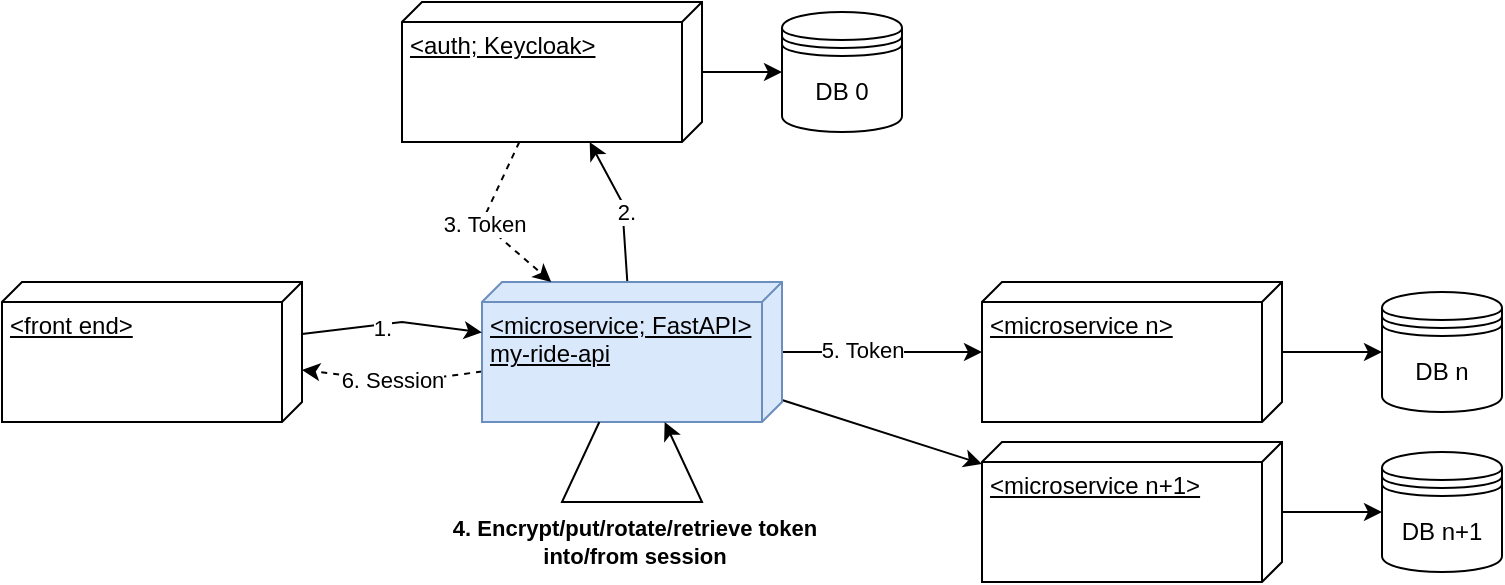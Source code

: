 <mxfile version="26.0.15">
  <diagram name="Page-1" id="jZnOfrKK2-8gGsU44vAH">
    <mxGraphModel dx="1122" dy="684" grid="1" gridSize="10" guides="1" tooltips="1" connect="1" arrows="1" fold="1" page="1" pageScale="1" pageWidth="827" pageHeight="1169" math="0" shadow="0">
      <root>
        <mxCell id="0" />
        <mxCell id="1" parent="0" />
        <mxCell id="s0oiW1ATe3Gw0BUoovg0-14" style="rounded=0;orthogonalLoop=1;jettySize=auto;html=1;" edge="1" parent="1" source="s0oiW1ATe3Gw0BUoovg0-3" target="s0oiW1ATe3Gw0BUoovg0-6">
          <mxGeometry relative="1" as="geometry">
            <Array as="points">
              <mxPoint x="320" y="130" />
            </Array>
          </mxGeometry>
        </mxCell>
        <mxCell id="s0oiW1ATe3Gw0BUoovg0-22" value="2." style="edgeLabel;html=1;align=center;verticalAlign=middle;resizable=0;points=[];" vertex="1" connectable="0" parent="s0oiW1ATe3Gw0BUoovg0-14">
          <mxGeometry x="-0.05" y="-1" relative="1" as="geometry">
            <mxPoint as="offset" />
          </mxGeometry>
        </mxCell>
        <mxCell id="s0oiW1ATe3Gw0BUoovg0-15" style="rounded=0;orthogonalLoop=1;jettySize=auto;html=1;" edge="1" parent="1" source="s0oiW1ATe3Gw0BUoovg0-3" target="s0oiW1ATe3Gw0BUoovg0-8">
          <mxGeometry relative="1" as="geometry" />
        </mxCell>
        <mxCell id="s0oiW1ATe3Gw0BUoovg0-30" value="5. Token" style="edgeLabel;html=1;align=center;verticalAlign=middle;resizable=0;points=[];" vertex="1" connectable="0" parent="s0oiW1ATe3Gw0BUoovg0-15">
          <mxGeometry x="-0.213" y="1" relative="1" as="geometry">
            <mxPoint as="offset" />
          </mxGeometry>
        </mxCell>
        <mxCell id="s0oiW1ATe3Gw0BUoovg0-16" style="rounded=0;orthogonalLoop=1;jettySize=auto;html=1;" edge="1" parent="1" source="s0oiW1ATe3Gw0BUoovg0-3" target="s0oiW1ATe3Gw0BUoovg0-5">
          <mxGeometry relative="1" as="geometry" />
        </mxCell>
        <mxCell id="s0oiW1ATe3Gw0BUoovg0-31" value="&lt;div&gt;&lt;br&gt;&lt;/div&gt;" style="edgeLabel;html=1;align=center;verticalAlign=middle;resizable=0;points=[];" vertex="1" connectable="0" parent="s0oiW1ATe3Gw0BUoovg0-16">
          <mxGeometry x="-0.493" y="1" relative="1" as="geometry">
            <mxPoint x="14" y="4" as="offset" />
          </mxGeometry>
        </mxCell>
        <mxCell id="s0oiW1ATe3Gw0BUoovg0-29" value="6. Session" style="rounded=0;orthogonalLoop=1;jettySize=auto;html=1;dashed=1;" edge="1" parent="1" source="s0oiW1ATe3Gw0BUoovg0-3" target="s0oiW1ATe3Gw0BUoovg0-7">
          <mxGeometry relative="1" as="geometry">
            <Array as="points">
              <mxPoint x="210" y="220" />
            </Array>
          </mxGeometry>
        </mxCell>
        <mxCell id="s0oiW1ATe3Gw0BUoovg0-3" value="&lt;div&gt;&amp;lt;microservice; FastAPI&amp;gt;&lt;/div&gt;my-ride-api" style="verticalAlign=top;align=left;spacingTop=8;spacingLeft=2;spacingRight=12;shape=cube;size=10;direction=south;fontStyle=4;html=1;whiteSpace=wrap;fillColor=#dae8fc;strokeColor=#6c8ebf;" vertex="1" parent="1">
          <mxGeometry x="250" y="170" width="150" height="70" as="geometry" />
        </mxCell>
        <mxCell id="s0oiW1ATe3Gw0BUoovg0-20" style="rounded=0;orthogonalLoop=1;jettySize=auto;html=1;" edge="1" parent="1" source="s0oiW1ATe3Gw0BUoovg0-5" target="s0oiW1ATe3Gw0BUoovg0-12">
          <mxGeometry relative="1" as="geometry" />
        </mxCell>
        <mxCell id="s0oiW1ATe3Gw0BUoovg0-5" value="&lt;div&gt;&amp;lt;microservice n+1&amp;gt;&lt;/div&gt;" style="verticalAlign=top;align=left;spacingTop=8;spacingLeft=2;spacingRight=12;shape=cube;size=10;direction=south;fontStyle=4;html=1;whiteSpace=wrap;" vertex="1" parent="1">
          <mxGeometry x="500" y="250" width="150" height="70" as="geometry" />
        </mxCell>
        <mxCell id="s0oiW1ATe3Gw0BUoovg0-17" style="rounded=0;orthogonalLoop=1;jettySize=auto;html=1;" edge="1" parent="1" source="s0oiW1ATe3Gw0BUoovg0-6" target="s0oiW1ATe3Gw0BUoovg0-10">
          <mxGeometry relative="1" as="geometry" />
        </mxCell>
        <mxCell id="s0oiW1ATe3Gw0BUoovg0-25" value="3. Token" style="rounded=0;orthogonalLoop=1;jettySize=auto;html=1;dashed=1;" edge="1" parent="1" source="s0oiW1ATe3Gw0BUoovg0-6" target="s0oiW1ATe3Gw0BUoovg0-3">
          <mxGeometry relative="1" as="geometry">
            <Array as="points">
              <mxPoint x="250" y="140" />
            </Array>
          </mxGeometry>
        </mxCell>
        <mxCell id="s0oiW1ATe3Gw0BUoovg0-6" value="&lt;div&gt;&amp;lt;auth; Keycloak&amp;gt;&lt;/div&gt;" style="verticalAlign=top;align=left;spacingTop=8;spacingLeft=2;spacingRight=12;shape=cube;size=10;direction=south;fontStyle=4;html=1;whiteSpace=wrap;" vertex="1" parent="1">
          <mxGeometry x="210" y="30" width="150" height="70" as="geometry" />
        </mxCell>
        <mxCell id="s0oiW1ATe3Gw0BUoovg0-13" style="rounded=0;orthogonalLoop=1;jettySize=auto;html=1;" edge="1" parent="1" source="s0oiW1ATe3Gw0BUoovg0-7" target="s0oiW1ATe3Gw0BUoovg0-3">
          <mxGeometry relative="1" as="geometry">
            <Array as="points">
              <mxPoint x="210" y="190" />
            </Array>
          </mxGeometry>
        </mxCell>
        <mxCell id="s0oiW1ATe3Gw0BUoovg0-21" value="1." style="edgeLabel;html=1;align=center;verticalAlign=middle;resizable=0;points=[];" vertex="1" connectable="0" parent="s0oiW1ATe3Gw0BUoovg0-13">
          <mxGeometry x="-0.426" y="3" relative="1" as="geometry">
            <mxPoint x="14" y="3" as="offset" />
          </mxGeometry>
        </mxCell>
        <mxCell id="s0oiW1ATe3Gw0BUoovg0-7" value="&lt;div&gt;&amp;lt;front end&amp;gt;&lt;/div&gt;" style="verticalAlign=top;align=left;spacingTop=8;spacingLeft=2;spacingRight=12;shape=cube;size=10;direction=south;fontStyle=4;html=1;whiteSpace=wrap;" vertex="1" parent="1">
          <mxGeometry x="10" y="170" width="150" height="70" as="geometry" />
        </mxCell>
        <mxCell id="s0oiW1ATe3Gw0BUoovg0-18" style="rounded=0;orthogonalLoop=1;jettySize=auto;html=1;" edge="1" parent="1" source="s0oiW1ATe3Gw0BUoovg0-8" target="s0oiW1ATe3Gw0BUoovg0-11">
          <mxGeometry relative="1" as="geometry" />
        </mxCell>
        <mxCell id="s0oiW1ATe3Gw0BUoovg0-8" value="&lt;div&gt;&amp;lt;microservice n&amp;gt;&lt;/div&gt;" style="verticalAlign=top;align=left;spacingTop=8;spacingLeft=2;spacingRight=12;shape=cube;size=10;direction=south;fontStyle=4;html=1;whiteSpace=wrap;" vertex="1" parent="1">
          <mxGeometry x="500" y="170" width="150" height="70" as="geometry" />
        </mxCell>
        <mxCell id="s0oiW1ATe3Gw0BUoovg0-10" value="DB 0" style="shape=datastore;whiteSpace=wrap;html=1;" vertex="1" parent="1">
          <mxGeometry x="400" y="35" width="60" height="60" as="geometry" />
        </mxCell>
        <mxCell id="s0oiW1ATe3Gw0BUoovg0-11" value="DB n" style="shape=datastore;whiteSpace=wrap;html=1;" vertex="1" parent="1">
          <mxGeometry x="700" y="175" width="60" height="60" as="geometry" />
        </mxCell>
        <mxCell id="s0oiW1ATe3Gw0BUoovg0-12" value="DB n+1" style="shape=datastore;whiteSpace=wrap;html=1;" vertex="1" parent="1">
          <mxGeometry x="700" y="255" width="60" height="60" as="geometry" />
        </mxCell>
        <mxCell id="s0oiW1ATe3Gw0BUoovg0-27" style="rounded=0;orthogonalLoop=1;jettySize=auto;html=1;" edge="1" parent="1" source="s0oiW1ATe3Gw0BUoovg0-3" target="s0oiW1ATe3Gw0BUoovg0-3">
          <mxGeometry relative="1" as="geometry">
            <Array as="points">
              <mxPoint x="290" y="280" />
            </Array>
          </mxGeometry>
        </mxCell>
        <mxCell id="s0oiW1ATe3Gw0BUoovg0-28" value="4. Encrypt/put/rotate/retrieve token&lt;div&gt;into/from&amp;nbsp;&lt;span style=&quot;background-color: light-dark(#ffffff, var(--ge-dark-color, #121212)); color: light-dark(rgb(0, 0, 0), rgb(255, 255, 255));&quot;&gt;session&lt;/span&gt;&lt;/div&gt;" style="edgeLabel;html=1;align=center;verticalAlign=middle;resizable=0;points=[];fontStyle=1" vertex="1" connectable="0" parent="s0oiW1ATe3Gw0BUoovg0-27">
          <mxGeometry x="-0.226" y="-1" relative="1" as="geometry">
            <mxPoint x="18" y="19" as="offset" />
          </mxGeometry>
        </mxCell>
      </root>
    </mxGraphModel>
  </diagram>
</mxfile>
